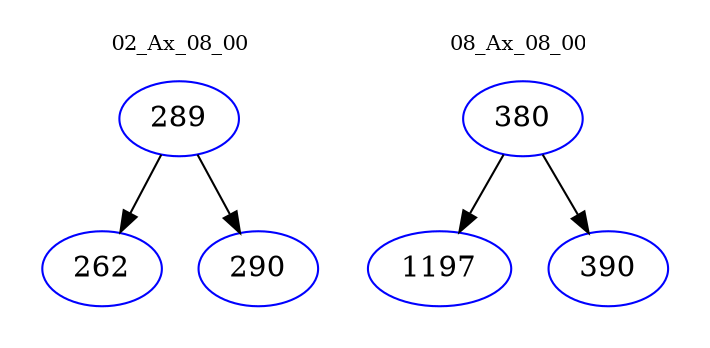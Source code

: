 digraph{
subgraph cluster_0 {
color = white
label = "02_Ax_08_00";
fontsize=10;
T0_289 [label="289", color="blue"]
T0_289 -> T0_262 [color="black"]
T0_262 [label="262", color="blue"]
T0_289 -> T0_290 [color="black"]
T0_290 [label="290", color="blue"]
}
subgraph cluster_1 {
color = white
label = "08_Ax_08_00";
fontsize=10;
T1_380 [label="380", color="blue"]
T1_380 -> T1_1197 [color="black"]
T1_1197 [label="1197", color="blue"]
T1_380 -> T1_390 [color="black"]
T1_390 [label="390", color="blue"]
}
}
